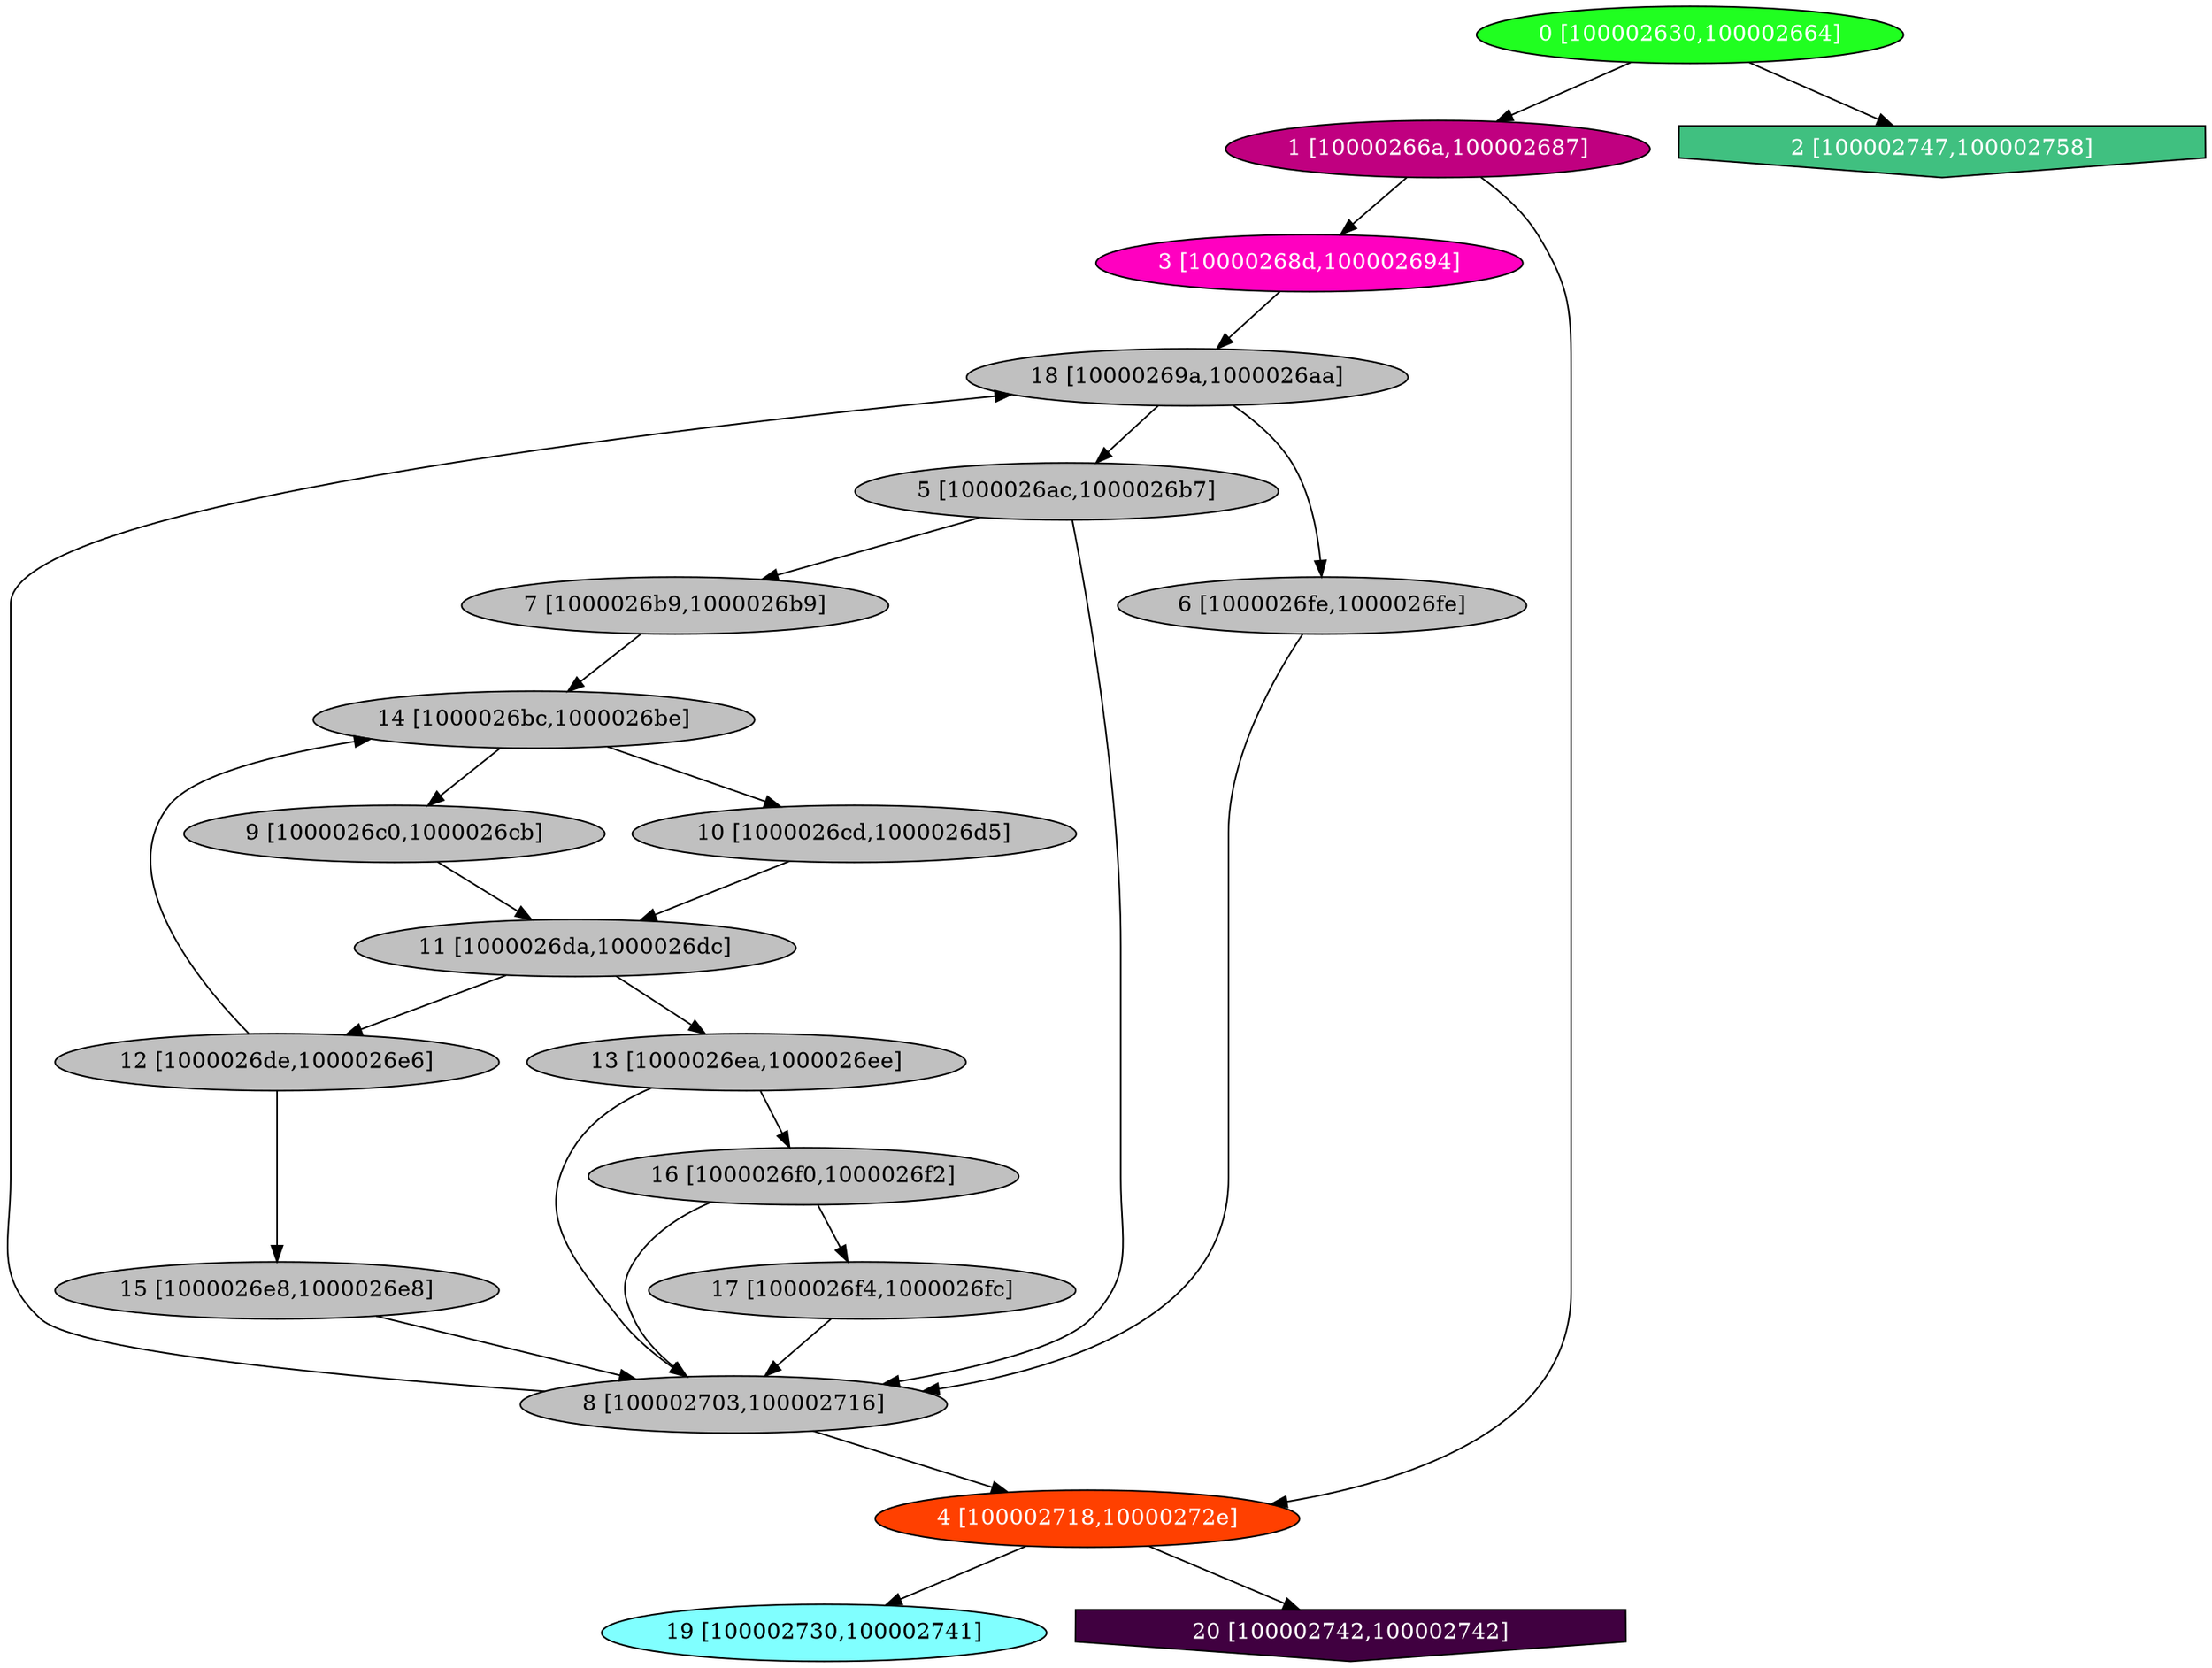 diGraph hexdump{
	hexdump_0  [style=filled fillcolor="#20FF20" fontcolor="#ffffff" shape=oval label="0 [100002630,100002664]"]
	hexdump_1  [style=filled fillcolor="#C00080" fontcolor="#ffffff" shape=oval label="1 [10000266a,100002687]"]
	hexdump_2  [style=filled fillcolor="#40C080" fontcolor="#ffffff" shape=invhouse label="2 [100002747,100002758]"]
	hexdump_3  [style=filled fillcolor="#FF00C0" fontcolor="#ffffff" shape=oval label="3 [10000268d,100002694]"]
	hexdump_4  [style=filled fillcolor="#FF4000" fontcolor="#ffffff" shape=oval label="4 [100002718,10000272e]"]
	hexdump_5  [style=filled fillcolor="#C0C0C0" fontcolor="#000000" shape=oval label="5 [1000026ac,1000026b7]"]
	hexdump_6  [style=filled fillcolor="#C0C0C0" fontcolor="#000000" shape=oval label="6 [1000026fe,1000026fe]"]
	hexdump_7  [style=filled fillcolor="#C0C0C0" fontcolor="#000000" shape=oval label="7 [1000026b9,1000026b9]"]
	hexdump_8  [style=filled fillcolor="#C0C0C0" fontcolor="#000000" shape=oval label="8 [100002703,100002716]"]
	hexdump_9  [style=filled fillcolor="#C0C0C0" fontcolor="#000000" shape=oval label="9 [1000026c0,1000026cb]"]
	hexdump_a  [style=filled fillcolor="#C0C0C0" fontcolor="#000000" shape=oval label="10 [1000026cd,1000026d5]"]
	hexdump_b  [style=filled fillcolor="#C0C0C0" fontcolor="#000000" shape=oval label="11 [1000026da,1000026dc]"]
	hexdump_c  [style=filled fillcolor="#C0C0C0" fontcolor="#000000" shape=oval label="12 [1000026de,1000026e6]"]
	hexdump_d  [style=filled fillcolor="#C0C0C0" fontcolor="#000000" shape=oval label="13 [1000026ea,1000026ee]"]
	hexdump_e  [style=filled fillcolor="#C0C0C0" fontcolor="#000000" shape=oval label="14 [1000026bc,1000026be]"]
	hexdump_f  [style=filled fillcolor="#C0C0C0" fontcolor="#000000" shape=oval label="15 [1000026e8,1000026e8]"]
	hexdump_10  [style=filled fillcolor="#C0C0C0" fontcolor="#000000" shape=oval label="16 [1000026f0,1000026f2]"]
	hexdump_11  [style=filled fillcolor="#C0C0C0" fontcolor="#000000" shape=oval label="17 [1000026f4,1000026fc]"]
	hexdump_12  [style=filled fillcolor="#C0C0C0" fontcolor="#000000" shape=oval label="18 [10000269a,1000026aa]"]
	hexdump_13  [style=filled fillcolor="#80FFFF" fontcolor="#000000" shape=oval label="19 [100002730,100002741]"]
	hexdump_14  [style=filled fillcolor="#400040" fontcolor="#ffffff" shape=invhouse label="20 [100002742,100002742]"]

	hexdump_0 -> hexdump_1
	hexdump_0 -> hexdump_2
	hexdump_1 -> hexdump_3
	hexdump_1 -> hexdump_4
	hexdump_3 -> hexdump_12
	hexdump_4 -> hexdump_13
	hexdump_4 -> hexdump_14
	hexdump_5 -> hexdump_7
	hexdump_5 -> hexdump_8
	hexdump_6 -> hexdump_8
	hexdump_7 -> hexdump_e
	hexdump_8 -> hexdump_4
	hexdump_8 -> hexdump_12
	hexdump_9 -> hexdump_b
	hexdump_a -> hexdump_b
	hexdump_b -> hexdump_c
	hexdump_b -> hexdump_d
	hexdump_c -> hexdump_e
	hexdump_c -> hexdump_f
	hexdump_d -> hexdump_8
	hexdump_d -> hexdump_10
	hexdump_e -> hexdump_9
	hexdump_e -> hexdump_a
	hexdump_f -> hexdump_8
	hexdump_10 -> hexdump_8
	hexdump_10 -> hexdump_11
	hexdump_11 -> hexdump_8
	hexdump_12 -> hexdump_5
	hexdump_12 -> hexdump_6
}
